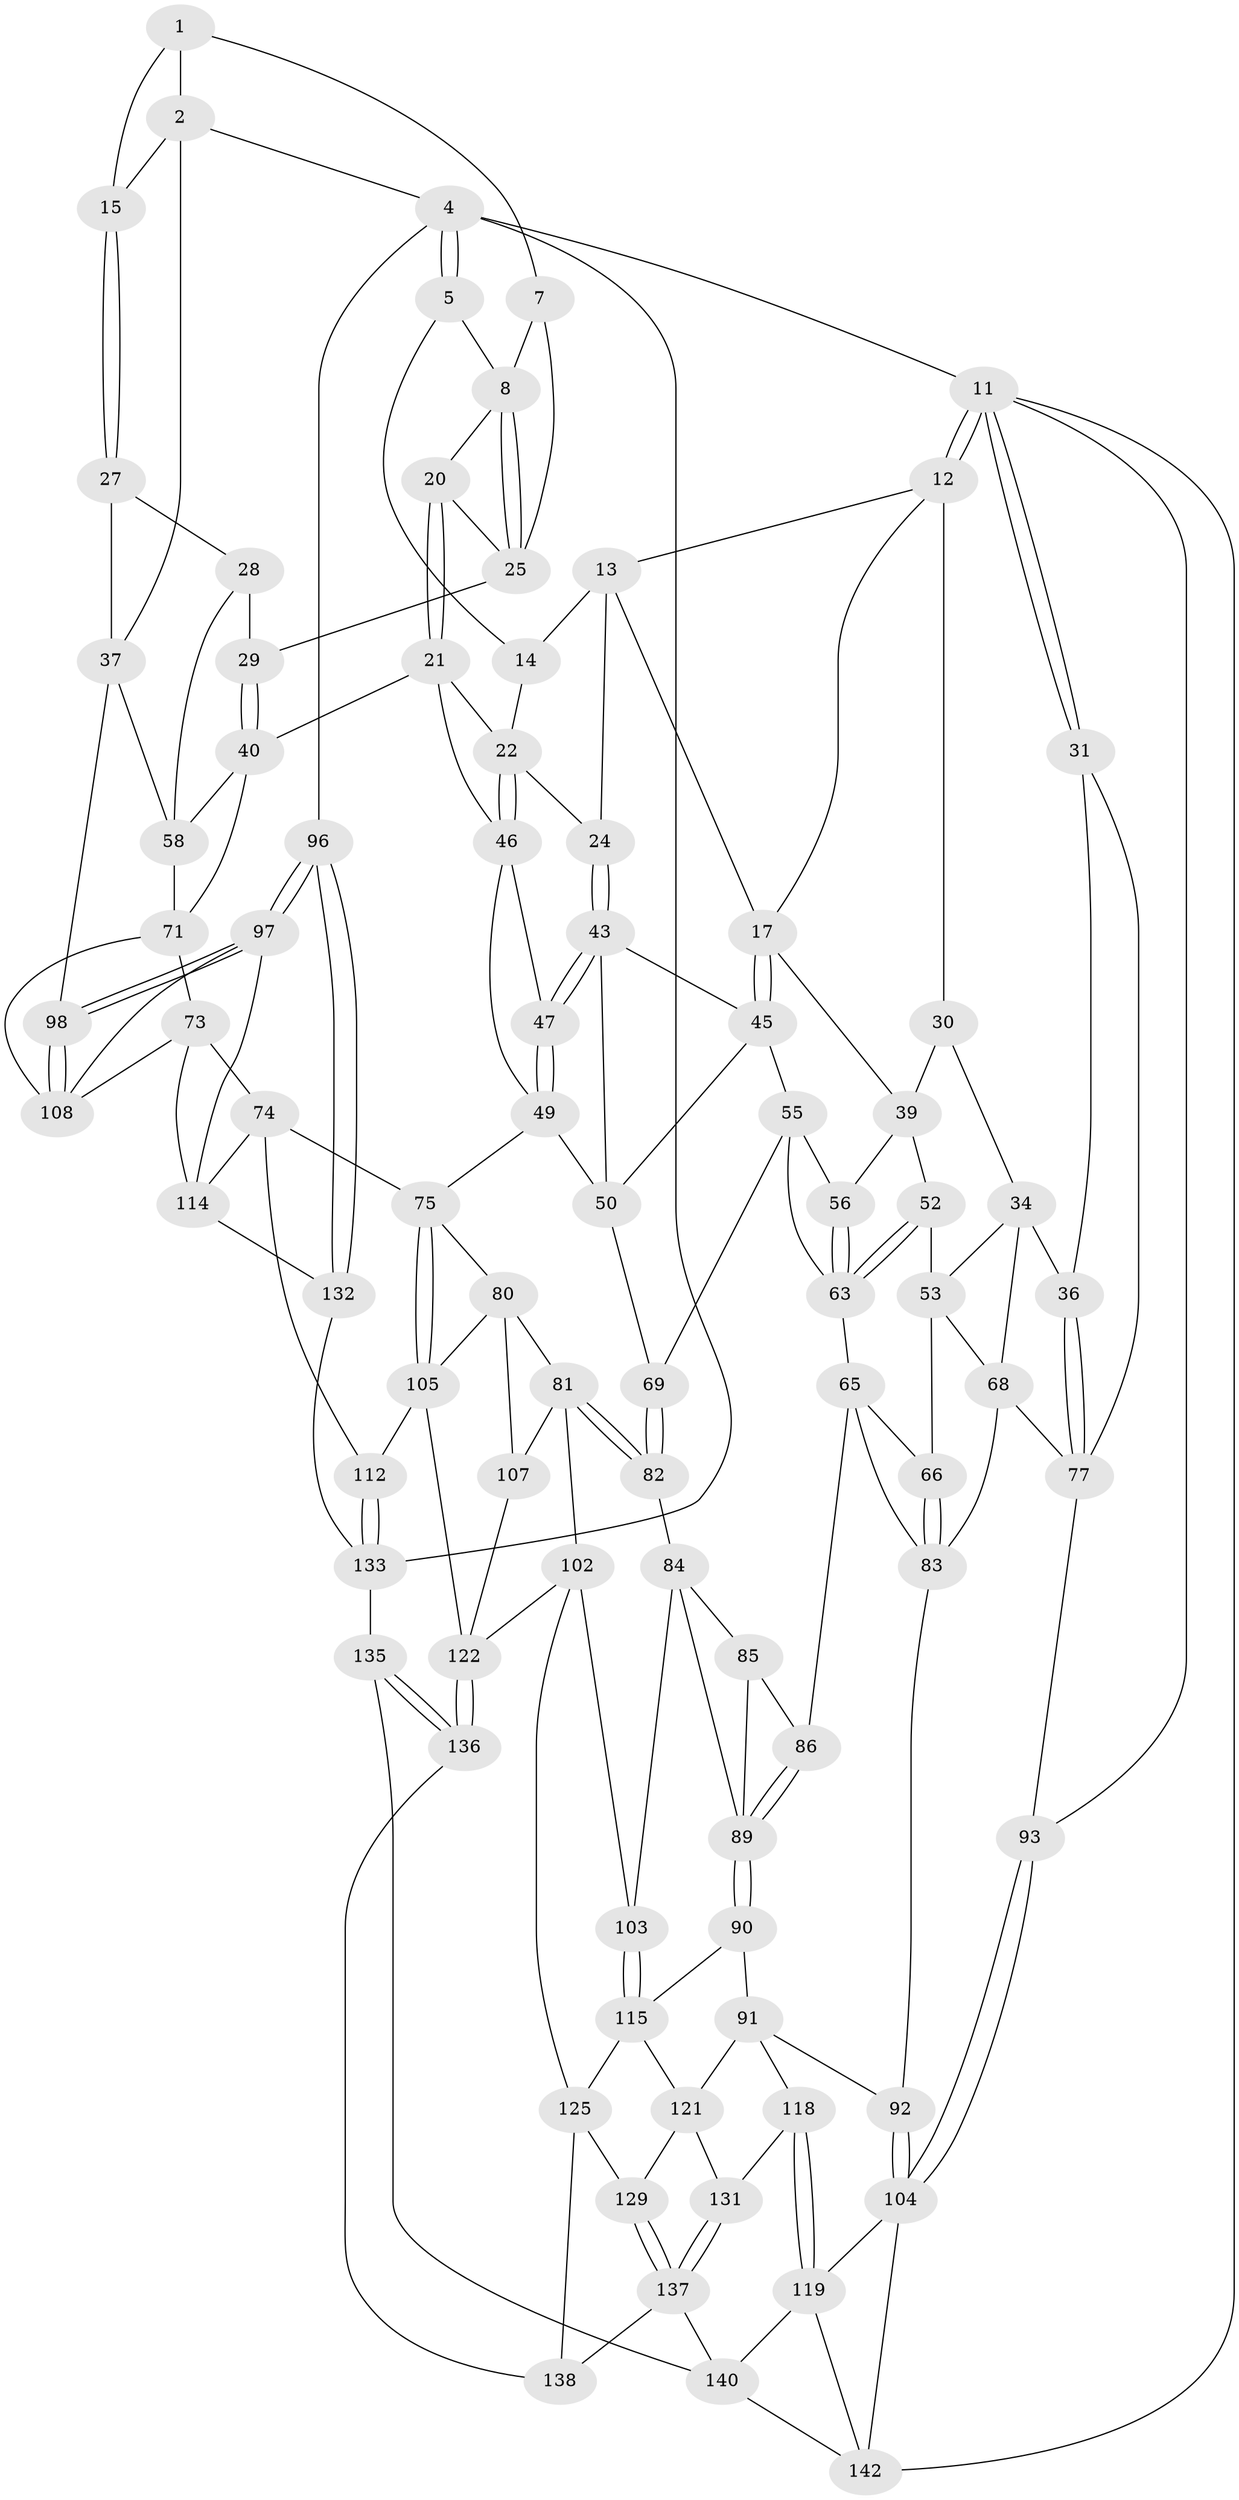 // original degree distribution, {3: 0.027777777777777776, 4: 0.19444444444444445, 5: 0.5694444444444444, 6: 0.20833333333333334}
// Generated by graph-tools (version 1.1) at 2025/11/02/27/25 16:11:57]
// undirected, 87 vertices, 191 edges
graph export_dot {
graph [start="1"]
  node [color=gray90,style=filled];
  1 [pos="+0.9517251720239492+0.02168238534474957",super="+6"];
  2 [pos="+0.9844787052524948+0.03983171005422356",super="+3"];
  4 [pos="+1+0",super="+95"];
  5 [pos="+0.890457107257078+0",super="+10"];
  7 [pos="+0.8750214853099955+0.06631816035503188"];
  8 [pos="+0.8709105101901974+0.05976481312111722",super="+9"];
  11 [pos="+0+0",super="+94"];
  12 [pos="+0.2535899411969866+0",super="+19"];
  13 [pos="+0.36274716444093846+0",super="+16"];
  14 [pos="+0.5527371079562562+0"];
  15 [pos="+0.948963608281648+0.10319702531534831"];
  17 [pos="+0.34335792702311785+0.1689123699778457",super="+18"];
  20 [pos="+0.722047886084051+0.11938050879778807"];
  21 [pos="+0.6507309271090913+0.12806033297021574",super="+42"];
  22 [pos="+0.6469478192004723+0.12607367061881808",super="+23"];
  24 [pos="+0.5595022134352353+0.10296663685756641"];
  25 [pos="+0.7307923325201902+0.12354809118662957",super="+26"];
  27 [pos="+0.9803911614584417+0.1483482466366787",super="+38"];
  28 [pos="+0.8554784861297215+0.19931289644941616",super="+57"];
  29 [pos="+0.8324195429047352+0.19953329626317326"];
  30 [pos="+0.1205601658998479+0.08222683406547583",super="+33"];
  31 [pos="+0+0",super="+32"];
  34 [pos="+0.04175762728061493+0.23031090581638436",super="+35"];
  36 [pos="+0+0.24901830844485187"];
  37 [pos="+1+0.1974811569356206",super="+59"];
  39 [pos="+0.20100409996438293+0.18780028423771483",super="+51"];
  40 [pos="+0.8034207908137019+0.27849621811881475",super="+41"];
  43 [pos="+0.5230481723868398+0.1648987930752583",super="+44"];
  45 [pos="+0.36743358456176944+0.21987245756896118",super="+54"];
  46 [pos="+0.5881523554096637+0.25442807173742565",super="+48"];
  47 [pos="+0.5323590399147996+0.25824210934642966"];
  49 [pos="+0.5017843408408938+0.3309109756288428",super="+61"];
  50 [pos="+0.4789206094066683+0.33305865895733977",super="+62"];
  52 [pos="+0.17124210481922317+0.2782895795408115"];
  53 [pos="+0.16225868941229152+0.28051277811708536",super="+67"];
  55 [pos="+0.2592649139085213+0.29949949165563244",super="+70"];
  56 [pos="+0.2485045162035698+0.2989347946355485"];
  58 [pos="+0.928558578415475+0.3129081959593064",super="+60"];
  63 [pos="+0.18217286751189066+0.41392811501777543",super="+64"];
  65 [pos="+0.16342506458335607+0.4382758539864424",super="+87"];
  66 [pos="+0.15901672995547877+0.4363819213615688"];
  68 [pos="+0.09305040086764765+0.379833244004676",super="+78"];
  69 [pos="+0.3801427411243325+0.4427558326833526"];
  71 [pos="+0.8424818383815643+0.5160230799631407",super="+72"];
  73 [pos="+0.8190517121722297+0.5390106895203906",super="+110"];
  74 [pos="+0.7097733566745758+0.5632878069502155",super="+111"];
  75 [pos="+0.663913584052793+0.5555800586192475",super="+76"];
  77 [pos="+0+0.24249069886447577",super="+79"];
  80 [pos="+0.4852622369266619+0.5308230591092113",super="+106"];
  81 [pos="+0.4292849629381721+0.5359891532122658",super="+101"];
  82 [pos="+0.3916604840105728+0.5073773535481392"];
  83 [pos="+0.002518872533161359+0.5215948050892238",super="+88"];
  84 [pos="+0.3349392844338083+0.5341690662150452",super="+100"];
  85 [pos="+0.2860105925413936+0.5427423971551858"];
  86 [pos="+0.21892012771829464+0.5100619753310777"];
  89 [pos="+0.18446829138585752+0.6494464412745339",super="+99"];
  90 [pos="+0.18266751990923177+0.6503165113245138"];
  91 [pos="+0.15932998041052593+0.6543270108113071",super="+117"];
  92 [pos="+0.12098868953015923+0.6306418662819488"];
  93 [pos="+0+0.7735488208717024"];
  96 [pos="+1+1"];
  97 [pos="+1+1",super="+127"];
  98 [pos="+1+0.6112150921658877"];
  102 [pos="+0.3492474893086664+0.7142380318433178",super="+124"];
  103 [pos="+0.33712923179716203+0.7148432068209665"];
  104 [pos="+0+0.7750091230561861",super="+120"];
  105 [pos="+0.5780752926091538+0.6827003884616579",super="+113"];
  107 [pos="+0.472007282826251+0.7053268687926733"];
  108 [pos="+0.9646490927607153+0.7003508818367188",super="+109"];
  112 [pos="+0.6478833533399174+0.8053253672032941"];
  114 [pos="+0.7955193109001925+0.7817040139495364",super="+128"];
  115 [pos="+0.2907338142999709+0.7574742283174627",super="+116"];
  118 [pos="+0.1300853289248994+0.820201496450116"];
  119 [pos="+0.09282184978756972+0.8416642206521715",super="+141"];
  121 [pos="+0.2536320009739306+0.7713575972413765",super="+130"];
  122 [pos="+0.5801529897247987+0.8539290819607479",super="+123"];
  125 [pos="+0.4094196605404162+0.8463764891331013",super="+126"];
  129 [pos="+0.33194008499666466+0.9002781381604806"];
  131 [pos="+0.23571519181765505+0.8714336448944524"];
  132 [pos="+0.7679466815791007+0.9331793144260749"];
  133 [pos="+0.7619683081572026+0.9378661730356512",super="+134"];
  135 [pos="+0.5913569698627225+1"];
  136 [pos="+0.5655855110078369+0.9834447225659"];
  137 [pos="+0.30936591875016456+0.9438880967504147",super="+139"];
  138 [pos="+0.4595483508242025+0.9123557780602304"];
  140 [pos="+0.29670847380806425+1",super="+144"];
  142 [pos="+0.17290390261732444+1",super="+143"];
  1 -- 2;
  1 -- 7;
  1 -- 15;
  2 -- 15;
  2 -- 4;
  2 -- 37;
  4 -- 5;
  4 -- 5;
  4 -- 11 [weight=2];
  4 -- 96;
  4 -- 133;
  5 -- 8;
  5 -- 14;
  7 -- 8;
  7 -- 25;
  8 -- 25;
  8 -- 25;
  8 -- 20;
  11 -- 12;
  11 -- 12;
  11 -- 31;
  11 -- 31;
  11 -- 93;
  11 -- 142;
  12 -- 13;
  12 -- 30;
  12 -- 17;
  13 -- 14;
  13 -- 24;
  13 -- 17;
  14 -- 22;
  15 -- 27;
  15 -- 27;
  17 -- 45;
  17 -- 45;
  17 -- 39;
  20 -- 21;
  20 -- 21;
  20 -- 25;
  21 -- 22;
  21 -- 40;
  21 -- 46;
  22 -- 46;
  22 -- 46;
  22 -- 24;
  24 -- 43;
  24 -- 43;
  25 -- 29;
  27 -- 28 [weight=2];
  27 -- 37;
  28 -- 29;
  28 -- 58;
  29 -- 40;
  29 -- 40;
  30 -- 34;
  30 -- 39;
  31 -- 77;
  31 -- 36;
  34 -- 53;
  34 -- 36;
  34 -- 68;
  36 -- 77;
  36 -- 77;
  37 -- 58;
  37 -- 98;
  39 -- 56;
  39 -- 52;
  40 -- 58;
  40 -- 71;
  43 -- 47;
  43 -- 47;
  43 -- 50;
  43 -- 45;
  45 -- 50;
  45 -- 55;
  46 -- 47;
  46 -- 49;
  47 -- 49;
  47 -- 49;
  49 -- 50;
  49 -- 75;
  50 -- 69;
  52 -- 53;
  52 -- 63;
  52 -- 63;
  53 -- 66;
  53 -- 68;
  55 -- 56;
  55 -- 63;
  55 -- 69;
  56 -- 63;
  56 -- 63;
  58 -- 71;
  63 -- 65;
  65 -- 66;
  65 -- 86;
  65 -- 83;
  66 -- 83;
  66 -- 83;
  68 -- 83;
  68 -- 77;
  69 -- 82;
  69 -- 82;
  71 -- 73;
  71 -- 108;
  73 -- 74;
  73 -- 114;
  73 -- 108;
  74 -- 75;
  74 -- 112;
  74 -- 114;
  75 -- 105;
  75 -- 105;
  75 -- 80;
  77 -- 93;
  80 -- 81;
  80 -- 105;
  80 -- 107;
  81 -- 82;
  81 -- 82;
  81 -- 107;
  81 -- 102;
  82 -- 84;
  83 -- 92;
  84 -- 85;
  84 -- 89;
  84 -- 103;
  85 -- 86;
  85 -- 89;
  86 -- 89;
  86 -- 89;
  89 -- 90;
  89 -- 90;
  90 -- 91;
  90 -- 115;
  91 -- 92;
  91 -- 121;
  91 -- 118;
  92 -- 104;
  92 -- 104;
  93 -- 104;
  93 -- 104;
  96 -- 97;
  96 -- 97;
  96 -- 132;
  96 -- 132;
  97 -- 98;
  97 -- 98;
  97 -- 114;
  97 -- 108;
  98 -- 108;
  98 -- 108;
  102 -- 103;
  102 -- 125;
  102 -- 122;
  103 -- 115;
  103 -- 115;
  104 -- 142;
  104 -- 119;
  105 -- 112;
  105 -- 122;
  107 -- 122;
  112 -- 133;
  112 -- 133;
  114 -- 132;
  115 -- 125;
  115 -- 121;
  118 -- 119;
  118 -- 119;
  118 -- 131;
  119 -- 140;
  119 -- 142;
  121 -- 129;
  121 -- 131;
  122 -- 136;
  122 -- 136;
  125 -- 138;
  125 -- 129;
  129 -- 137;
  129 -- 137;
  131 -- 137;
  131 -- 137;
  132 -- 133;
  133 -- 135;
  135 -- 136;
  135 -- 136;
  135 -- 140;
  136 -- 138;
  137 -- 138;
  137 -- 140;
  140 -- 142;
}
